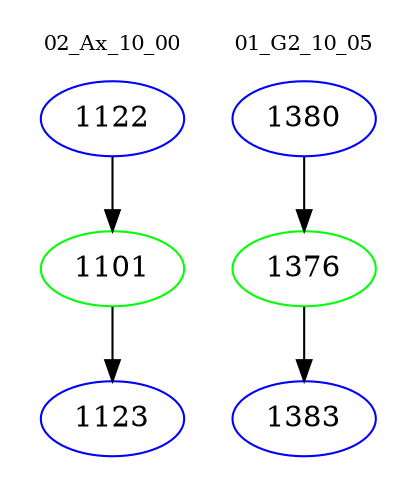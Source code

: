 digraph{
subgraph cluster_0 {
color = white
label = "02_Ax_10_00";
fontsize=10;
T0_1122 [label="1122", color="blue"]
T0_1122 -> T0_1101 [color="black"]
T0_1101 [label="1101", color="green"]
T0_1101 -> T0_1123 [color="black"]
T0_1123 [label="1123", color="blue"]
}
subgraph cluster_1 {
color = white
label = "01_G2_10_05";
fontsize=10;
T1_1380 [label="1380", color="blue"]
T1_1380 -> T1_1376 [color="black"]
T1_1376 [label="1376", color="green"]
T1_1376 -> T1_1383 [color="black"]
T1_1383 [label="1383", color="blue"]
}
}
